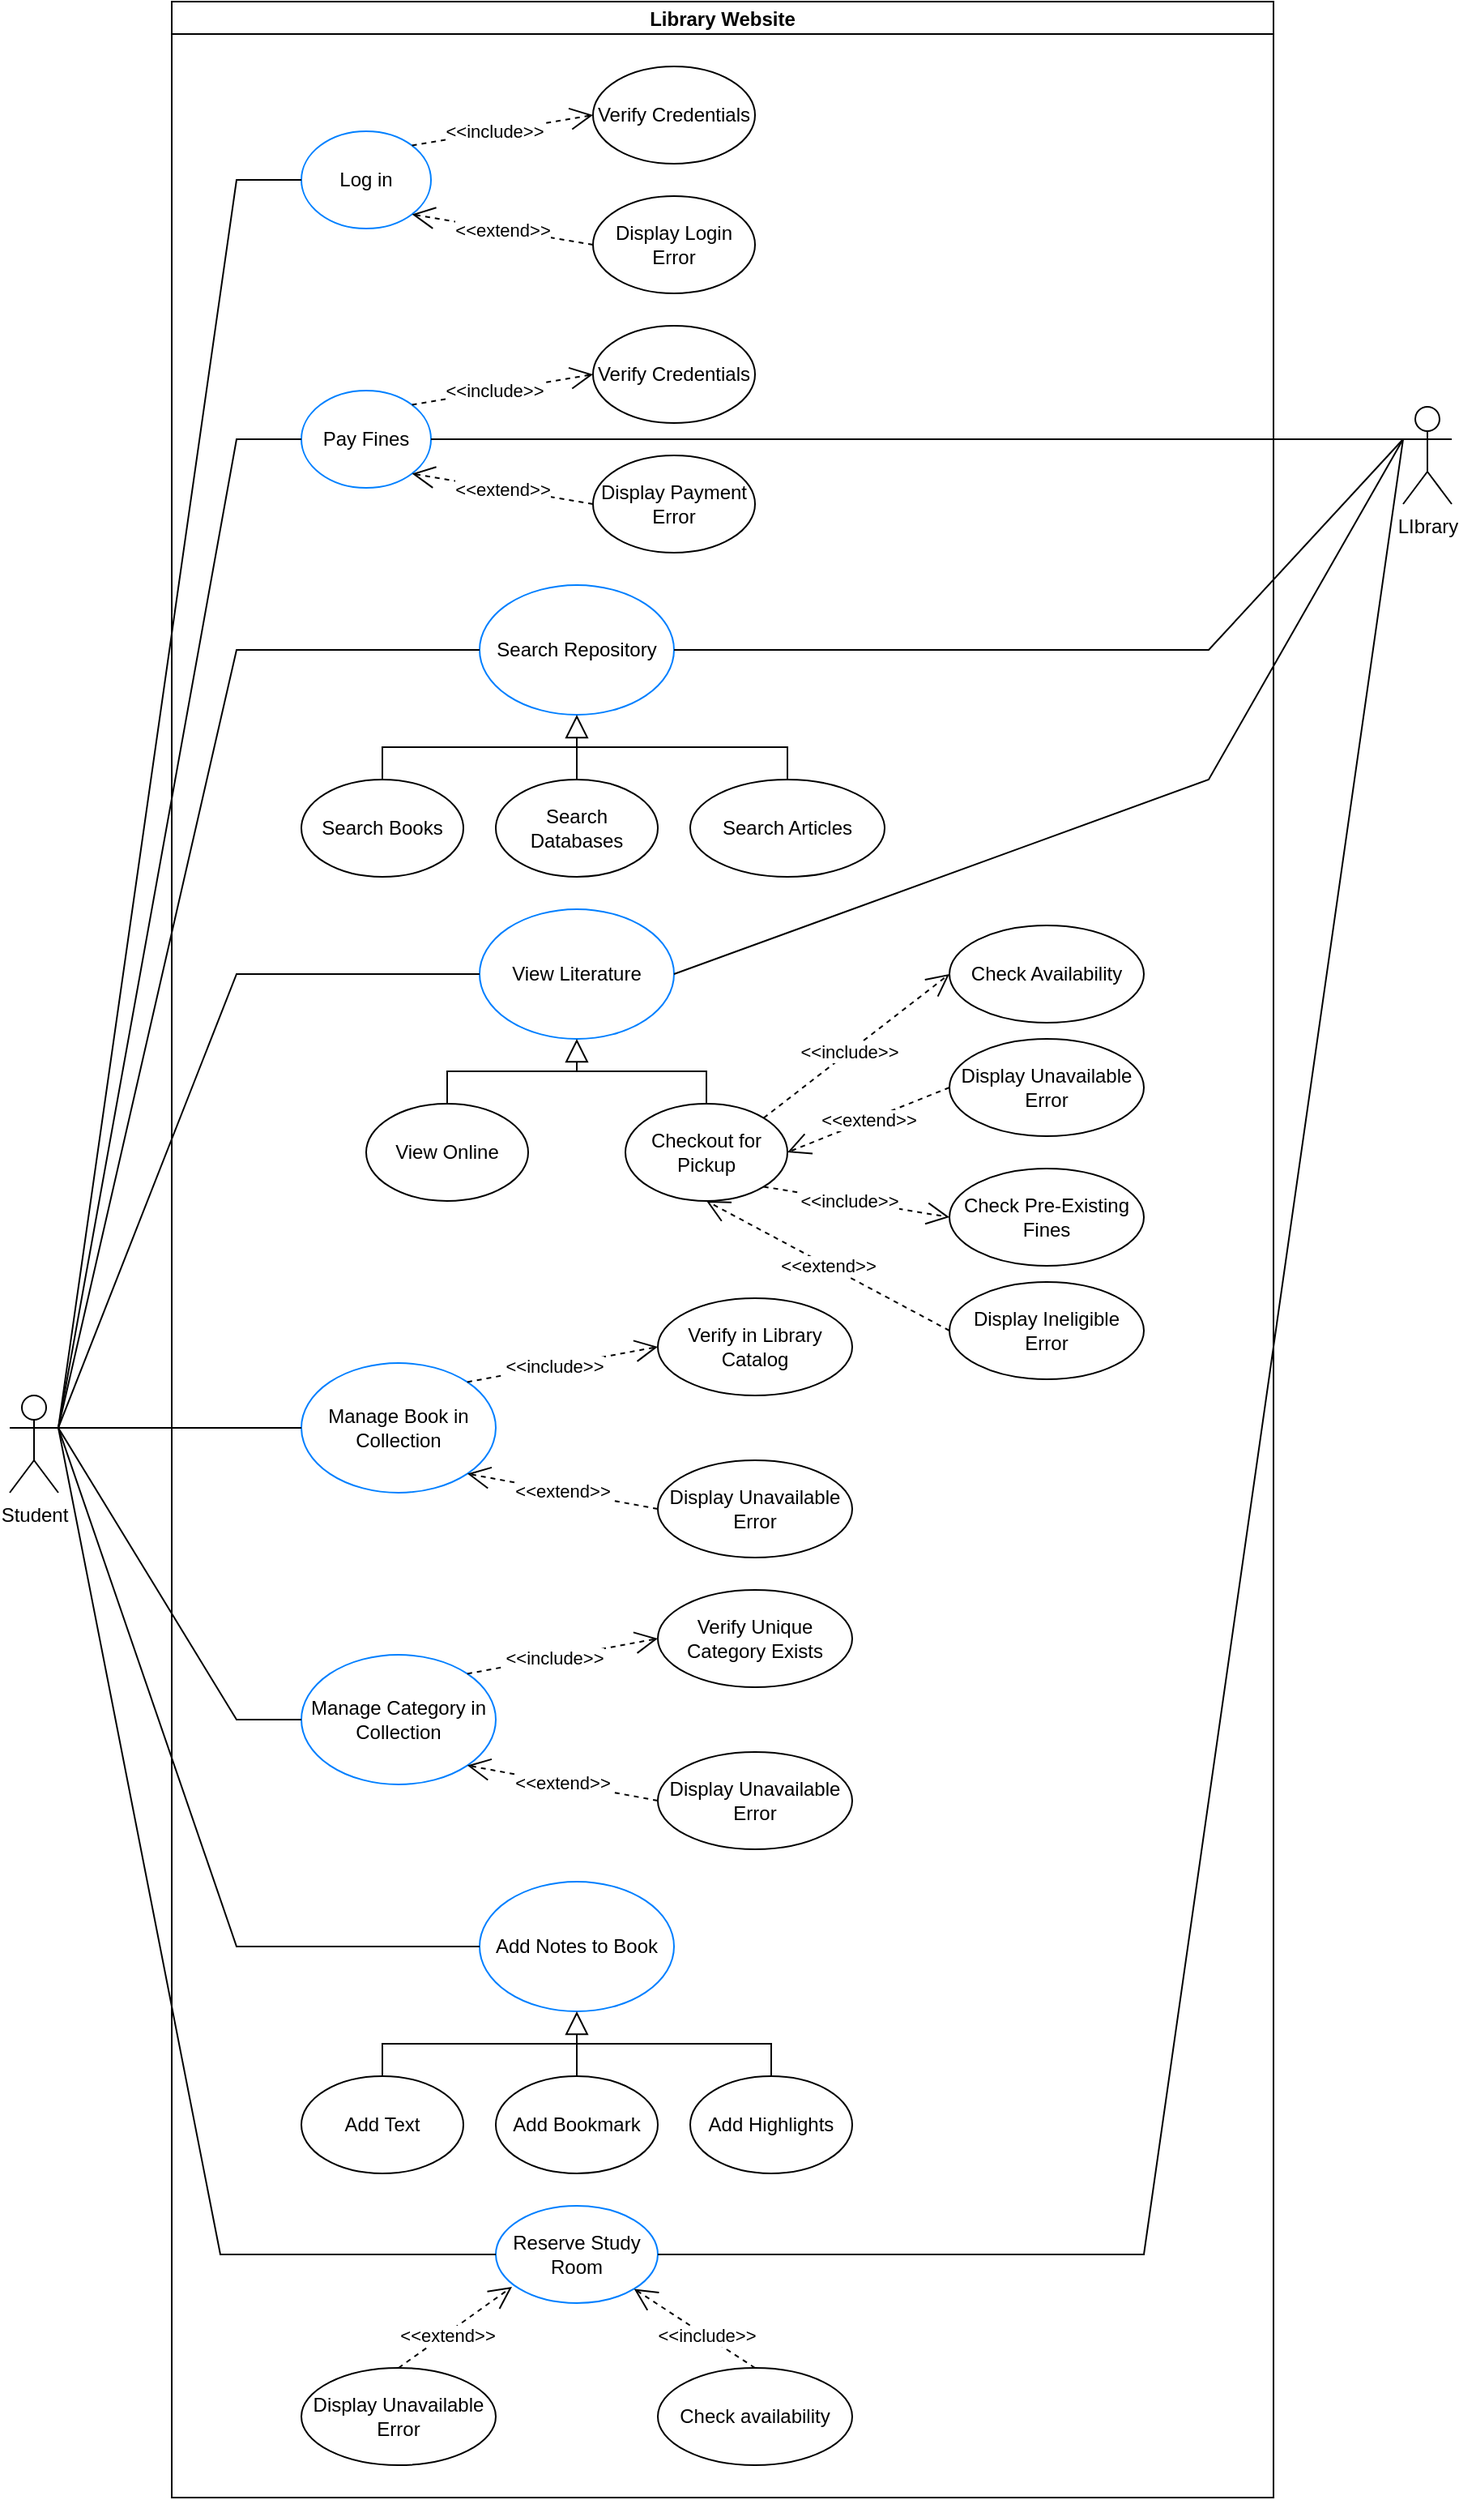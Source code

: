 <mxfile compressed="false" version="21.0.10" type="device">
  <diagram name="Page-1" id="3VUaAArCrD9sAk415-6U">
    <mxGraphModel dx="1735" dy="1116" grid="1" gridSize="10" guides="1" tooltips="1" connect="1" arrows="1" fold="1" page="1" pageScale="1" pageWidth="1100" pageHeight="1700" math="0" shadow="0">
      <root>
        <mxCell id="0" />
        <mxCell id="1" parent="0" />
        <mxCell id="1L-1GmVNOJaXIpUXJjiE-1" value="Library Website" style="swimlane;startSize=20;horizontal=1;containerType=tree;" parent="1" vertex="1">
          <mxGeometry x="160" width="680" height="1540" as="geometry" />
        </mxCell>
        <mxCell id="1L-1GmVNOJaXIpUXJjiE-5" value="Log in" style="ellipse;whiteSpace=wrap;html=1;strokeColor=#0080ff;" parent="1L-1GmVNOJaXIpUXJjiE-1" vertex="1">
          <mxGeometry x="80" y="80" width="80" height="60" as="geometry" />
        </mxCell>
        <mxCell id="1L-1GmVNOJaXIpUXJjiE-6" value="Verify Credentials" style="ellipse;whiteSpace=wrap;html=1;" parent="1L-1GmVNOJaXIpUXJjiE-1" vertex="1">
          <mxGeometry x="260" y="40" width="100" height="60" as="geometry" />
        </mxCell>
        <mxCell id="1L-1GmVNOJaXIpUXJjiE-7" value="Display Login Error" style="ellipse;whiteSpace=wrap;html=1;" parent="1L-1GmVNOJaXIpUXJjiE-1" vertex="1">
          <mxGeometry x="260" y="120" width="100" height="60" as="geometry" />
        </mxCell>
        <mxCell id="1L-1GmVNOJaXIpUXJjiE-9" value="&amp;lt;&amp;lt;include&amp;gt;&amp;gt;" style="endArrow=open;endSize=12;dashed=1;html=1;rounded=0;exitX=1;exitY=0;exitDx=0;exitDy=0;entryX=0;entryY=0.5;entryDx=0;entryDy=0;" parent="1L-1GmVNOJaXIpUXJjiE-1" source="1L-1GmVNOJaXIpUXJjiE-5" target="1L-1GmVNOJaXIpUXJjiE-6" edge="1">
          <mxGeometry x="-0.091" width="160" relative="1" as="geometry">
            <mxPoint x="260" y="490" as="sourcePoint" />
            <mxPoint x="420" y="490" as="targetPoint" />
            <mxPoint as="offset" />
          </mxGeometry>
        </mxCell>
        <mxCell id="1L-1GmVNOJaXIpUXJjiE-10" value="&amp;lt;&amp;lt;extend&amp;gt;&amp;gt;" style="endArrow=open;endSize=12;dashed=1;html=1;rounded=0;entryX=1;entryY=1;entryDx=0;entryDy=0;exitX=0;exitY=0.5;exitDx=0;exitDy=0;" parent="1L-1GmVNOJaXIpUXJjiE-1" source="1L-1GmVNOJaXIpUXJjiE-7" target="1L-1GmVNOJaXIpUXJjiE-5" edge="1">
          <mxGeometry width="160" relative="1" as="geometry">
            <mxPoint x="230" y="350" as="sourcePoint" />
            <mxPoint x="390" y="350" as="targetPoint" />
          </mxGeometry>
        </mxCell>
        <mxCell id="1L-1GmVNOJaXIpUXJjiE-13" value="Search Books" style="ellipse;whiteSpace=wrap;html=1;" parent="1L-1GmVNOJaXIpUXJjiE-1" vertex="1">
          <mxGeometry x="80" y="480" width="100" height="60" as="geometry" />
        </mxCell>
        <mxCell id="1L-1GmVNOJaXIpUXJjiE-14" value="Search Databases" style="ellipse;whiteSpace=wrap;html=1;" parent="1L-1GmVNOJaXIpUXJjiE-1" vertex="1">
          <mxGeometry x="200" y="480" width="100" height="60" as="geometry" />
        </mxCell>
        <mxCell id="1L-1GmVNOJaXIpUXJjiE-15" value="Search Articles" style="ellipse;whiteSpace=wrap;html=1;" parent="1L-1GmVNOJaXIpUXJjiE-1" vertex="1">
          <mxGeometry x="320" y="480" width="120" height="60" as="geometry" />
        </mxCell>
        <mxCell id="1L-1GmVNOJaXIpUXJjiE-19" value="Manage Book in Collection" style="ellipse;whiteSpace=wrap;html=1;strokeColor=#007FFF;" parent="1L-1GmVNOJaXIpUXJjiE-1" vertex="1">
          <mxGeometry x="80" y="840" width="120" height="80" as="geometry" />
        </mxCell>
        <mxCell id="1L-1GmVNOJaXIpUXJjiE-22" value="Verify in Library Catalog" style="ellipse;whiteSpace=wrap;html=1;" parent="1L-1GmVNOJaXIpUXJjiE-1" vertex="1">
          <mxGeometry x="300" y="800" width="120" height="60" as="geometry" />
        </mxCell>
        <mxCell id="1L-1GmVNOJaXIpUXJjiE-23" value="Display Unavailable Error" style="ellipse;whiteSpace=wrap;html=1;" parent="1L-1GmVNOJaXIpUXJjiE-1" vertex="1">
          <mxGeometry x="300" y="900" width="120" height="60" as="geometry" />
        </mxCell>
        <mxCell id="1L-1GmVNOJaXIpUXJjiE-24" value="&amp;lt;&amp;lt;include&amp;gt;&amp;gt;" style="endArrow=open;endSize=12;dashed=1;html=1;rounded=0;exitX=1;exitY=0;exitDx=0;exitDy=0;entryX=0;entryY=0.5;entryDx=0;entryDy=0;" parent="1L-1GmVNOJaXIpUXJjiE-1" source="1L-1GmVNOJaXIpUXJjiE-19" target="1L-1GmVNOJaXIpUXJjiE-22" edge="1">
          <mxGeometry x="-0.091" width="160" relative="1" as="geometry">
            <mxPoint x="268" y="870" as="sourcePoint" />
            <mxPoint x="400" y="856" as="targetPoint" />
            <mxPoint as="offset" />
          </mxGeometry>
        </mxCell>
        <mxCell id="1L-1GmVNOJaXIpUXJjiE-25" value="&amp;lt;&amp;lt;extend&amp;gt;&amp;gt;" style="endArrow=open;endSize=12;dashed=1;html=1;rounded=0;entryX=1;entryY=1;entryDx=0;entryDy=0;exitX=0;exitY=0.5;exitDx=0;exitDy=0;" parent="1L-1GmVNOJaXIpUXJjiE-1" source="1L-1GmVNOJaXIpUXJjiE-23" target="1L-1GmVNOJaXIpUXJjiE-19" edge="1">
          <mxGeometry width="160" relative="1" as="geometry">
            <mxPoint x="196" y="889" as="sourcePoint" />
            <mxPoint x="64" y="870" as="targetPoint" />
          </mxGeometry>
        </mxCell>
        <mxCell id="1L-1GmVNOJaXIpUXJjiE-33" value="Search Repository" style="ellipse;whiteSpace=wrap;html=1;strokeColor=#007FFF;" parent="1L-1GmVNOJaXIpUXJjiE-1" vertex="1">
          <mxGeometry x="190" y="360" width="120" height="80" as="geometry" />
        </mxCell>
        <mxCell id="1L-1GmVNOJaXIpUXJjiE-34" value="" style="endArrow=block;endFill=0;endSize=12;html=1;rounded=0;exitX=0.5;exitY=0;exitDx=0;exitDy=0;entryX=0.5;entryY=1;entryDx=0;entryDy=0;" parent="1L-1GmVNOJaXIpUXJjiE-1" source="1L-1GmVNOJaXIpUXJjiE-13" target="1L-1GmVNOJaXIpUXJjiE-33" edge="1">
          <mxGeometry width="160" relative="1" as="geometry">
            <mxPoint x="280" y="590" as="sourcePoint" />
            <mxPoint x="440" y="590" as="targetPoint" />
            <Array as="points">
              <mxPoint x="130" y="460" />
              <mxPoint x="250" y="460" />
            </Array>
          </mxGeometry>
        </mxCell>
        <mxCell id="1L-1GmVNOJaXIpUXJjiE-35" value="Add Notes to Book" style="ellipse;whiteSpace=wrap;html=1;strokeColor=#007FFF;" parent="1L-1GmVNOJaXIpUXJjiE-1" vertex="1">
          <mxGeometry x="190" y="1160" width="120" height="80" as="geometry" />
        </mxCell>
        <mxCell id="1L-1GmVNOJaXIpUXJjiE-36" value="Add Text" style="ellipse;whiteSpace=wrap;html=1;" parent="1L-1GmVNOJaXIpUXJjiE-1" vertex="1">
          <mxGeometry x="80" y="1280" width="100" height="60" as="geometry" />
        </mxCell>
        <mxCell id="1L-1GmVNOJaXIpUXJjiE-37" value="Add Bookmark" style="ellipse;whiteSpace=wrap;html=1;" parent="1L-1GmVNOJaXIpUXJjiE-1" vertex="1">
          <mxGeometry x="200" y="1280" width="100" height="60" as="geometry" />
        </mxCell>
        <mxCell id="1L-1GmVNOJaXIpUXJjiE-38" value="" style="endArrow=none;html=1;rounded=0;exitX=0.5;exitY=0;exitDx=0;exitDy=0;" parent="1L-1GmVNOJaXIpUXJjiE-1" source="1L-1GmVNOJaXIpUXJjiE-37" edge="1">
          <mxGeometry width="50" height="50" relative="1" as="geometry">
            <mxPoint x="290" y="1350" as="sourcePoint" />
            <mxPoint x="250" y="1260" as="targetPoint" />
          </mxGeometry>
        </mxCell>
        <mxCell id="1L-1GmVNOJaXIpUXJjiE-39" value="" style="endArrow=none;html=1;rounded=0;entryX=0.5;entryY=0;entryDx=0;entryDy=0;" parent="1L-1GmVNOJaXIpUXJjiE-1" target="1L-1GmVNOJaXIpUXJjiE-40" edge="1">
          <mxGeometry width="50" height="50" relative="1" as="geometry">
            <mxPoint x="250" y="1260" as="sourcePoint" />
            <mxPoint x="385" y="1280" as="targetPoint" />
            <Array as="points">
              <mxPoint x="370" y="1260" />
            </Array>
          </mxGeometry>
        </mxCell>
        <mxCell id="1L-1GmVNOJaXIpUXJjiE-40" value="Add Highlights" style="ellipse;whiteSpace=wrap;html=1;" parent="1L-1GmVNOJaXIpUXJjiE-1" vertex="1">
          <mxGeometry x="320" y="1280" width="100" height="60" as="geometry" />
        </mxCell>
        <mxCell id="1L-1GmVNOJaXIpUXJjiE-41" value="" style="endArrow=block;endFill=0;endSize=12;html=1;rounded=0;exitX=0.5;exitY=0;exitDx=0;exitDy=0;entryX=0.5;entryY=1;entryDx=0;entryDy=0;" parent="1L-1GmVNOJaXIpUXJjiE-1" source="1L-1GmVNOJaXIpUXJjiE-36" target="1L-1GmVNOJaXIpUXJjiE-35" edge="1">
          <mxGeometry width="160" relative="1" as="geometry">
            <mxPoint x="280" y="1070" as="sourcePoint" />
            <mxPoint x="440" y="1070" as="targetPoint" />
            <Array as="points">
              <mxPoint x="130" y="1260" />
              <mxPoint x="250" y="1260" />
            </Array>
          </mxGeometry>
        </mxCell>
        <mxCell id="1L-1GmVNOJaXIpUXJjiE-43" value="View Literature" style="ellipse;whiteSpace=wrap;html=1;strokeColor=#007FFF;" parent="1L-1GmVNOJaXIpUXJjiE-1" vertex="1">
          <mxGeometry x="190" y="560" width="120" height="80" as="geometry" />
        </mxCell>
        <mxCell id="1L-1GmVNOJaXIpUXJjiE-44" value="View Online" style="ellipse;whiteSpace=wrap;html=1;" parent="1L-1GmVNOJaXIpUXJjiE-1" vertex="1">
          <mxGeometry x="120" y="680" width="100" height="60" as="geometry" />
        </mxCell>
        <mxCell id="1L-1GmVNOJaXIpUXJjiE-45" value="Checkout for Pickup" style="ellipse;whiteSpace=wrap;html=1;" parent="1L-1GmVNOJaXIpUXJjiE-1" vertex="1">
          <mxGeometry x="280" y="680" width="100" height="60" as="geometry" />
        </mxCell>
        <mxCell id="1L-1GmVNOJaXIpUXJjiE-46" value="Check Availability" style="ellipse;whiteSpace=wrap;html=1;" parent="1L-1GmVNOJaXIpUXJjiE-1" vertex="1">
          <mxGeometry x="480" y="570" width="120" height="60" as="geometry" />
        </mxCell>
        <mxCell id="1L-1GmVNOJaXIpUXJjiE-47" value="Display Unavailable Error" style="ellipse;whiteSpace=wrap;html=1;" parent="1L-1GmVNOJaXIpUXJjiE-1" vertex="1">
          <mxGeometry x="480" y="640" width="120" height="60" as="geometry" />
        </mxCell>
        <mxCell id="1L-1GmVNOJaXIpUXJjiE-48" value="&amp;lt;&amp;lt;include&amp;gt;&amp;gt;" style="endArrow=open;endSize=12;dashed=1;html=1;rounded=0;exitX=1;exitY=0;exitDx=0;exitDy=0;entryX=0;entryY=0.5;entryDx=0;entryDy=0;" parent="1L-1GmVNOJaXIpUXJjiE-1" source="1L-1GmVNOJaXIpUXJjiE-45" target="1L-1GmVNOJaXIpUXJjiE-46" edge="1">
          <mxGeometry x="-0.091" width="160" relative="1" as="geometry">
            <mxPoint x="340" y="649" as="sourcePoint" />
            <mxPoint x="472" y="630" as="targetPoint" />
            <mxPoint as="offset" />
          </mxGeometry>
        </mxCell>
        <mxCell id="1L-1GmVNOJaXIpUXJjiE-49" value="&amp;lt;&amp;lt;extend&amp;gt;&amp;gt;" style="endArrow=open;endSize=12;dashed=1;html=1;rounded=0;entryX=1;entryY=0.5;entryDx=0;entryDy=0;exitX=0;exitY=0.5;exitDx=0;exitDy=0;" parent="1L-1GmVNOJaXIpUXJjiE-1" source="1L-1GmVNOJaXIpUXJjiE-47" target="1L-1GmVNOJaXIpUXJjiE-45" edge="1">
          <mxGeometry width="160" relative="1" as="geometry">
            <mxPoint x="480" y="789" as="sourcePoint" />
            <mxPoint x="348" y="770" as="targetPoint" />
          </mxGeometry>
        </mxCell>
        <mxCell id="1L-1GmVNOJaXIpUXJjiE-50" value="" style="endArrow=block;endFill=0;endSize=12;html=1;rounded=0;exitX=0.5;exitY=0;exitDx=0;exitDy=0;entryX=0.5;entryY=1;entryDx=0;entryDy=0;" parent="1L-1GmVNOJaXIpUXJjiE-1" source="1L-1GmVNOJaXIpUXJjiE-44" target="1L-1GmVNOJaXIpUXJjiE-43" edge="1">
          <mxGeometry width="160" relative="1" as="geometry">
            <mxPoint x="290" y="650" as="sourcePoint" />
            <mxPoint x="450" y="650" as="targetPoint" />
            <Array as="points">
              <mxPoint x="170" y="660" />
              <mxPoint x="250" y="660" />
            </Array>
          </mxGeometry>
        </mxCell>
        <mxCell id="1L-1GmVNOJaXIpUXJjiE-68" value="Reserve Study Room" style="ellipse;whiteSpace=wrap;html=1;strokeColor=#007FFF;" parent="1L-1GmVNOJaXIpUXJjiE-1" vertex="1">
          <mxGeometry x="200" y="1360" width="100" height="60" as="geometry" />
        </mxCell>
        <mxCell id="1L-1GmVNOJaXIpUXJjiE-69" value="Check availability" style="ellipse;whiteSpace=wrap;html=1;" parent="1L-1GmVNOJaXIpUXJjiE-1" vertex="1">
          <mxGeometry x="300" y="1460" width="120" height="60" as="geometry" />
        </mxCell>
        <mxCell id="1L-1GmVNOJaXIpUXJjiE-70" value="Display Unavailable Error" style="ellipse;whiteSpace=wrap;html=1;" parent="1L-1GmVNOJaXIpUXJjiE-1" vertex="1">
          <mxGeometry x="80" y="1460" width="120" height="60" as="geometry" />
        </mxCell>
        <mxCell id="1L-1GmVNOJaXIpUXJjiE-77" value="&amp;lt;&amp;lt;include&amp;gt;&amp;gt;" style="endArrow=open;endSize=12;dashed=1;html=1;rounded=0;exitX=0.5;exitY=0;exitDx=0;exitDy=0;entryX=1;entryY=1;entryDx=0;entryDy=0;" parent="1L-1GmVNOJaXIpUXJjiE-1" source="1L-1GmVNOJaXIpUXJjiE-69" target="1L-1GmVNOJaXIpUXJjiE-68" edge="1">
          <mxGeometry x="-0.191" width="160" relative="1" as="geometry">
            <mxPoint x="150" y="1470" as="sourcePoint" />
            <mxPoint x="220" y="1420" as="targetPoint" />
            <mxPoint as="offset" />
          </mxGeometry>
        </mxCell>
        <mxCell id="w-UUbE80pyUFBBzgv-nw-1" value="Check Pre-Existing Fines" style="ellipse;whiteSpace=wrap;html=1;" vertex="1" parent="1L-1GmVNOJaXIpUXJjiE-1">
          <mxGeometry x="480" y="720" width="120" height="60" as="geometry" />
        </mxCell>
        <mxCell id="w-UUbE80pyUFBBzgv-nw-2" value="Display Ineligible Error" style="ellipse;whiteSpace=wrap;html=1;" vertex="1" parent="1L-1GmVNOJaXIpUXJjiE-1">
          <mxGeometry x="480" y="790" width="120" height="60" as="geometry" />
        </mxCell>
        <mxCell id="w-UUbE80pyUFBBzgv-nw-3" value="&amp;lt;&amp;lt;include&amp;gt;&amp;gt;" style="endArrow=open;endSize=12;dashed=1;html=1;rounded=0;exitX=1;exitY=1;exitDx=0;exitDy=0;entryX=0;entryY=0.5;entryDx=0;entryDy=0;" edge="1" parent="1L-1GmVNOJaXIpUXJjiE-1" source="1L-1GmVNOJaXIpUXJjiE-45" target="w-UUbE80pyUFBBzgv-nw-1">
          <mxGeometry x="-0.091" width="160" relative="1" as="geometry">
            <mxPoint x="365" y="769" as="sourcePoint" />
            <mxPoint x="480" y="680" as="targetPoint" />
            <mxPoint as="offset" />
          </mxGeometry>
        </mxCell>
        <mxCell id="w-UUbE80pyUFBBzgv-nw-4" value="&amp;lt;&amp;lt;extend&amp;gt;&amp;gt;" style="endArrow=open;endSize=12;dashed=1;html=1;rounded=0;entryX=0.5;entryY=1;entryDx=0;entryDy=0;exitX=0;exitY=0.5;exitDx=0;exitDy=0;" edge="1" parent="1L-1GmVNOJaXIpUXJjiE-1" source="w-UUbE80pyUFBBzgv-nw-2" target="1L-1GmVNOJaXIpUXJjiE-45">
          <mxGeometry width="160" relative="1" as="geometry">
            <mxPoint x="430" y="750" as="sourcePoint" />
            <mxPoint x="330" y="790" as="targetPoint" />
          </mxGeometry>
        </mxCell>
        <mxCell id="w-UUbE80pyUFBBzgv-nw-7" value="Manage Category in Collection" style="ellipse;whiteSpace=wrap;html=1;strokeColor=#007FFF;" vertex="1" parent="1L-1GmVNOJaXIpUXJjiE-1">
          <mxGeometry x="80" y="1020" width="120" height="80" as="geometry" />
        </mxCell>
        <mxCell id="w-UUbE80pyUFBBzgv-nw-8" value="Verify Unique Category Exists" style="ellipse;whiteSpace=wrap;html=1;" vertex="1" parent="1L-1GmVNOJaXIpUXJjiE-1">
          <mxGeometry x="300" y="980" width="120" height="60" as="geometry" />
        </mxCell>
        <mxCell id="w-UUbE80pyUFBBzgv-nw-9" value="Display Unavailable Error" style="ellipse;whiteSpace=wrap;html=1;" vertex="1" parent="1L-1GmVNOJaXIpUXJjiE-1">
          <mxGeometry x="300" y="1080" width="120" height="60" as="geometry" />
        </mxCell>
        <mxCell id="w-UUbE80pyUFBBzgv-nw-10" value="&amp;lt;&amp;lt;include&amp;gt;&amp;gt;" style="endArrow=open;endSize=12;dashed=1;html=1;rounded=0;exitX=1;exitY=0;exitDx=0;exitDy=0;entryX=0;entryY=0.5;entryDx=0;entryDy=0;" edge="1" parent="1L-1GmVNOJaXIpUXJjiE-1" source="w-UUbE80pyUFBBzgv-nw-7" target="w-UUbE80pyUFBBzgv-nw-8">
          <mxGeometry x="-0.091" width="160" relative="1" as="geometry">
            <mxPoint x="268" y="1050" as="sourcePoint" />
            <mxPoint x="400" y="1036" as="targetPoint" />
            <mxPoint as="offset" />
          </mxGeometry>
        </mxCell>
        <mxCell id="w-UUbE80pyUFBBzgv-nw-11" value="&amp;lt;&amp;lt;extend&amp;gt;&amp;gt;" style="endArrow=open;endSize=12;dashed=1;html=1;rounded=0;entryX=1;entryY=1;entryDx=0;entryDy=0;exitX=0;exitY=0.5;exitDx=0;exitDy=0;" edge="1" parent="1L-1GmVNOJaXIpUXJjiE-1" source="w-UUbE80pyUFBBzgv-nw-9" target="w-UUbE80pyUFBBzgv-nw-7">
          <mxGeometry width="160" relative="1" as="geometry">
            <mxPoint x="196" y="1069" as="sourcePoint" />
            <mxPoint x="64" y="1050" as="targetPoint" />
          </mxGeometry>
        </mxCell>
        <mxCell id="w-UUbE80pyUFBBzgv-nw-18" value="Pay Fines" style="ellipse;whiteSpace=wrap;html=1;strokeColor=#0080ff;" vertex="1" parent="1L-1GmVNOJaXIpUXJjiE-1">
          <mxGeometry x="80" y="240" width="80" height="60" as="geometry" />
        </mxCell>
        <mxCell id="w-UUbE80pyUFBBzgv-nw-19" value="Verify Credentials" style="ellipse;whiteSpace=wrap;html=1;" vertex="1" parent="1L-1GmVNOJaXIpUXJjiE-1">
          <mxGeometry x="260" y="200" width="100" height="60" as="geometry" />
        </mxCell>
        <mxCell id="w-UUbE80pyUFBBzgv-nw-20" value="Display Payment Error" style="ellipse;whiteSpace=wrap;html=1;" vertex="1" parent="1L-1GmVNOJaXIpUXJjiE-1">
          <mxGeometry x="260" y="280" width="100" height="60" as="geometry" />
        </mxCell>
        <mxCell id="w-UUbE80pyUFBBzgv-nw-21" value="&amp;lt;&amp;lt;include&amp;gt;&amp;gt;" style="endArrow=open;endSize=12;dashed=1;html=1;rounded=0;exitX=1;exitY=0;exitDx=0;exitDy=0;entryX=0;entryY=0.5;entryDx=0;entryDy=0;" edge="1" parent="1L-1GmVNOJaXIpUXJjiE-1" source="w-UUbE80pyUFBBzgv-nw-18" target="w-UUbE80pyUFBBzgv-nw-19">
          <mxGeometry x="-0.091" width="160" relative="1" as="geometry">
            <mxPoint x="260" y="650" as="sourcePoint" />
            <mxPoint x="420" y="650" as="targetPoint" />
            <mxPoint as="offset" />
          </mxGeometry>
        </mxCell>
        <mxCell id="w-UUbE80pyUFBBzgv-nw-22" value="&amp;lt;&amp;lt;extend&amp;gt;&amp;gt;" style="endArrow=open;endSize=12;dashed=1;html=1;rounded=0;entryX=1;entryY=1;entryDx=0;entryDy=0;exitX=0;exitY=0.5;exitDx=0;exitDy=0;" edge="1" parent="1L-1GmVNOJaXIpUXJjiE-1" source="w-UUbE80pyUFBBzgv-nw-20" target="w-UUbE80pyUFBBzgv-nw-18">
          <mxGeometry width="160" relative="1" as="geometry">
            <mxPoint x="230" y="510" as="sourcePoint" />
            <mxPoint x="390" y="510" as="targetPoint" />
          </mxGeometry>
        </mxCell>
        <mxCell id="1L-1GmVNOJaXIpUXJjiE-17" value="" style="endArrow=none;html=1;rounded=0;exitX=0.5;exitY=0;exitDx=0;exitDy=0;" parent="1" source="1L-1GmVNOJaXIpUXJjiE-14" edge="1">
          <mxGeometry width="50" height="50" relative="1" as="geometry">
            <mxPoint x="480" y="470" as="sourcePoint" />
            <mxPoint x="410" y="460" as="targetPoint" />
          </mxGeometry>
        </mxCell>
        <mxCell id="1L-1GmVNOJaXIpUXJjiE-18" value="" style="endArrow=none;html=1;rounded=0;entryX=0.5;entryY=0;entryDx=0;entryDy=0;" parent="1" target="1L-1GmVNOJaXIpUXJjiE-15" edge="1">
          <mxGeometry width="50" height="50" relative="1" as="geometry">
            <mxPoint x="410" y="460" as="sourcePoint" />
            <mxPoint x="530" y="500" as="targetPoint" />
            <Array as="points">
              <mxPoint x="440" y="460" />
              <mxPoint x="540" y="460" />
            </Array>
          </mxGeometry>
        </mxCell>
        <mxCell id="1L-1GmVNOJaXIpUXJjiE-51" value="" style="endArrow=none;html=1;rounded=0;exitX=0.5;exitY=0;exitDx=0;exitDy=0;" parent="1" source="1L-1GmVNOJaXIpUXJjiE-45" edge="1">
          <mxGeometry width="50" height="50" relative="1" as="geometry">
            <mxPoint x="510" y="670" as="sourcePoint" />
            <mxPoint x="410" y="660" as="targetPoint" />
            <Array as="points">
              <mxPoint x="490" y="660" />
            </Array>
          </mxGeometry>
        </mxCell>
        <mxCell id="1L-1GmVNOJaXIpUXJjiE-52" value="Student" style="shape=umlActor;verticalLabelPosition=bottom;verticalAlign=top;html=1;" parent="1" vertex="1">
          <mxGeometry x="60" y="860" width="30" height="60" as="geometry" />
        </mxCell>
        <mxCell id="1L-1GmVNOJaXIpUXJjiE-64" value="" style="endArrow=none;html=1;rounded=0;exitX=1;exitY=0.333;exitDx=0;exitDy=0;exitPerimeter=0;entryX=0;entryY=0.5;entryDx=0;entryDy=0;" parent="1" source="1L-1GmVNOJaXIpUXJjiE-52" target="1L-1GmVNOJaXIpUXJjiE-5" edge="1">
          <mxGeometry width="50" height="50" relative="1" as="geometry">
            <mxPoint x="260" y="570" as="sourcePoint" />
            <mxPoint x="310" y="520" as="targetPoint" />
            <Array as="points">
              <mxPoint x="200" y="110" />
            </Array>
          </mxGeometry>
        </mxCell>
        <mxCell id="1L-1GmVNOJaXIpUXJjiE-65" value="" style="endArrow=none;html=1;rounded=0;exitX=1;exitY=0.333;exitDx=0;exitDy=0;exitPerimeter=0;entryX=0;entryY=0.5;entryDx=0;entryDy=0;" parent="1" source="1L-1GmVNOJaXIpUXJjiE-52" target="1L-1GmVNOJaXIpUXJjiE-33" edge="1">
          <mxGeometry width="50" height="50" relative="1" as="geometry">
            <mxPoint x="260" y="570" as="sourcePoint" />
            <mxPoint x="200" y="200" as="targetPoint" />
            <Array as="points">
              <mxPoint x="200" y="400" />
            </Array>
          </mxGeometry>
        </mxCell>
        <mxCell id="1L-1GmVNOJaXIpUXJjiE-66" value="" style="endArrow=none;html=1;rounded=0;exitX=1;exitY=0.333;exitDx=0;exitDy=0;exitPerimeter=0;entryX=0;entryY=0.5;entryDx=0;entryDy=0;" parent="1" source="1L-1GmVNOJaXIpUXJjiE-52" target="1L-1GmVNOJaXIpUXJjiE-43" edge="1">
          <mxGeometry width="50" height="50" relative="1" as="geometry">
            <mxPoint x="260" y="570" as="sourcePoint" />
            <mxPoint x="310" y="520" as="targetPoint" />
            <Array as="points">
              <mxPoint x="200" y="600" />
            </Array>
          </mxGeometry>
        </mxCell>
        <mxCell id="1L-1GmVNOJaXIpUXJjiE-67" value="" style="endArrow=none;html=1;rounded=0;exitX=1;exitY=0.333;exitDx=0;exitDy=0;exitPerimeter=0;entryX=0;entryY=0.5;entryDx=0;entryDy=0;" parent="1" source="1L-1GmVNOJaXIpUXJjiE-52" target="1L-1GmVNOJaXIpUXJjiE-19" edge="1">
          <mxGeometry width="50" height="50" relative="1" as="geometry">
            <mxPoint x="260" y="610" as="sourcePoint" />
            <mxPoint x="310" y="560" as="targetPoint" />
          </mxGeometry>
        </mxCell>
        <mxCell id="1L-1GmVNOJaXIpUXJjiE-76" value="&amp;lt;&amp;lt;extend&amp;gt;&amp;gt;" style="endArrow=open;endSize=12;dashed=1;html=1;rounded=0;exitX=0.5;exitY=0;exitDx=0;exitDy=0;" parent="1" source="1L-1GmVNOJaXIpUXJjiE-70" edge="1">
          <mxGeometry x="-0.162" y="-1" width="160" relative="1" as="geometry">
            <mxPoint x="380" y="1300" as="sourcePoint" />
            <mxPoint x="370" y="1410" as="targetPoint" />
            <mxPoint as="offset" />
          </mxGeometry>
        </mxCell>
        <mxCell id="1L-1GmVNOJaXIpUXJjiE-79" value="" style="endArrow=none;html=1;rounded=0;exitX=1;exitY=0.333;exitDx=0;exitDy=0;exitPerimeter=0;entryX=0;entryY=0.5;entryDx=0;entryDy=0;" parent="1" source="1L-1GmVNOJaXIpUXJjiE-52" target="1L-1GmVNOJaXIpUXJjiE-35" edge="1">
          <mxGeometry width="50" height="50" relative="1" as="geometry">
            <mxPoint x="130" y="890" as="sourcePoint" />
            <mxPoint x="290" y="850" as="targetPoint" />
            <Array as="points">
              <mxPoint x="200" y="1200" />
            </Array>
          </mxGeometry>
        </mxCell>
        <mxCell id="1L-1GmVNOJaXIpUXJjiE-80" value="" style="endArrow=none;html=1;rounded=0;exitX=1;exitY=0.333;exitDx=0;exitDy=0;exitPerimeter=0;entryX=0;entryY=0.5;entryDx=0;entryDy=0;" parent="1" source="1L-1GmVNOJaXIpUXJjiE-52" target="1L-1GmVNOJaXIpUXJjiE-68" edge="1">
          <mxGeometry width="50" height="50" relative="1" as="geometry">
            <mxPoint x="240" y="900" as="sourcePoint" />
            <mxPoint x="290" y="850" as="targetPoint" />
            <Array as="points">
              <mxPoint x="190" y="1390" />
            </Array>
          </mxGeometry>
        </mxCell>
        <mxCell id="1L-1GmVNOJaXIpUXJjiE-81" value="LIbrary" style="shape=umlActor;verticalLabelPosition=bottom;verticalAlign=top;html=1;outlineConnect=0;" parent="1" vertex="1">
          <mxGeometry x="920" y="250" width="30" height="60" as="geometry" />
        </mxCell>
        <mxCell id="1L-1GmVNOJaXIpUXJjiE-85" value="" style="endArrow=none;html=1;rounded=0;exitX=1;exitY=0.5;exitDx=0;exitDy=0;entryX=0;entryY=0.333;entryDx=0;entryDy=0;entryPerimeter=0;" parent="1" source="1L-1GmVNOJaXIpUXJjiE-33" target="1L-1GmVNOJaXIpUXJjiE-81" edge="1">
          <mxGeometry width="50" height="50" relative="1" as="geometry">
            <mxPoint x="700" y="650" as="sourcePoint" />
            <mxPoint x="750" y="600" as="targetPoint" />
            <Array as="points">
              <mxPoint x="800" y="400" />
            </Array>
          </mxGeometry>
        </mxCell>
        <mxCell id="1L-1GmVNOJaXIpUXJjiE-86" value="" style="endArrow=none;html=1;rounded=0;entryX=0;entryY=0.333;entryDx=0;entryDy=0;entryPerimeter=0;exitX=1;exitY=0.5;exitDx=0;exitDy=0;" parent="1" source="1L-1GmVNOJaXIpUXJjiE-43" target="1L-1GmVNOJaXIpUXJjiE-81" edge="1">
          <mxGeometry width="50" height="50" relative="1" as="geometry">
            <mxPoint x="700" y="650" as="sourcePoint" />
            <mxPoint x="750" y="600" as="targetPoint" />
            <Array as="points">
              <mxPoint x="800" y="480" />
            </Array>
          </mxGeometry>
        </mxCell>
        <mxCell id="1L-1GmVNOJaXIpUXJjiE-87" value="" style="endArrow=none;html=1;rounded=0;entryX=0;entryY=0.333;entryDx=0;entryDy=0;entryPerimeter=0;exitX=1;exitY=0.5;exitDx=0;exitDy=0;" parent="1" source="1L-1GmVNOJaXIpUXJjiE-68" target="1L-1GmVNOJaXIpUXJjiE-81" edge="1">
          <mxGeometry width="50" height="50" relative="1" as="geometry">
            <mxPoint x="600" y="670" as="sourcePoint" />
            <mxPoint x="850" y="520" as="targetPoint" />
            <Array as="points">
              <mxPoint x="760" y="1390" />
            </Array>
          </mxGeometry>
        </mxCell>
        <mxCell id="w-UUbE80pyUFBBzgv-nw-23" value="" style="endArrow=none;html=1;rounded=0;exitX=1;exitY=0.333;exitDx=0;exitDy=0;exitPerimeter=0;entryX=0;entryY=0.5;entryDx=0;entryDy=0;" edge="1" parent="1" source="1L-1GmVNOJaXIpUXJjiE-52" target="w-UUbE80pyUFBBzgv-nw-18">
          <mxGeometry width="50" height="50" relative="1" as="geometry">
            <mxPoint x="110" y="900" as="sourcePoint" />
            <mxPoint x="260" y="150" as="targetPoint" />
            <Array as="points">
              <mxPoint x="200" y="270" />
            </Array>
          </mxGeometry>
        </mxCell>
        <mxCell id="w-UUbE80pyUFBBzgv-nw-24" value="" style="endArrow=none;html=1;rounded=0;exitX=1;exitY=0.333;exitDx=0;exitDy=0;exitPerimeter=0;entryX=0;entryY=0.5;entryDx=0;entryDy=0;" edge="1" parent="1" source="1L-1GmVNOJaXIpUXJjiE-52" target="w-UUbE80pyUFBBzgv-nw-7">
          <mxGeometry width="50" height="50" relative="1" as="geometry">
            <mxPoint x="100" y="890" as="sourcePoint" />
            <mxPoint x="260" y="1190" as="targetPoint" />
            <Array as="points">
              <mxPoint x="200" y="1060" />
            </Array>
          </mxGeometry>
        </mxCell>
        <mxCell id="w-UUbE80pyUFBBzgv-nw-25" value="" style="endArrow=none;html=1;rounded=0;exitX=1;exitY=0.5;exitDx=0;exitDy=0;entryX=0;entryY=0.333;entryDx=0;entryDy=0;entryPerimeter=0;" edge="1" parent="1" source="w-UUbE80pyUFBBzgv-nw-18" target="1L-1GmVNOJaXIpUXJjiE-81">
          <mxGeometry width="50" height="50" relative="1" as="geometry">
            <mxPoint x="480" y="410" as="sourcePoint" />
            <mxPoint x="930" y="310" as="targetPoint" />
            <Array as="points">
              <mxPoint x="800" y="270" />
            </Array>
          </mxGeometry>
        </mxCell>
      </root>
    </mxGraphModel>
  </diagram>
</mxfile>

